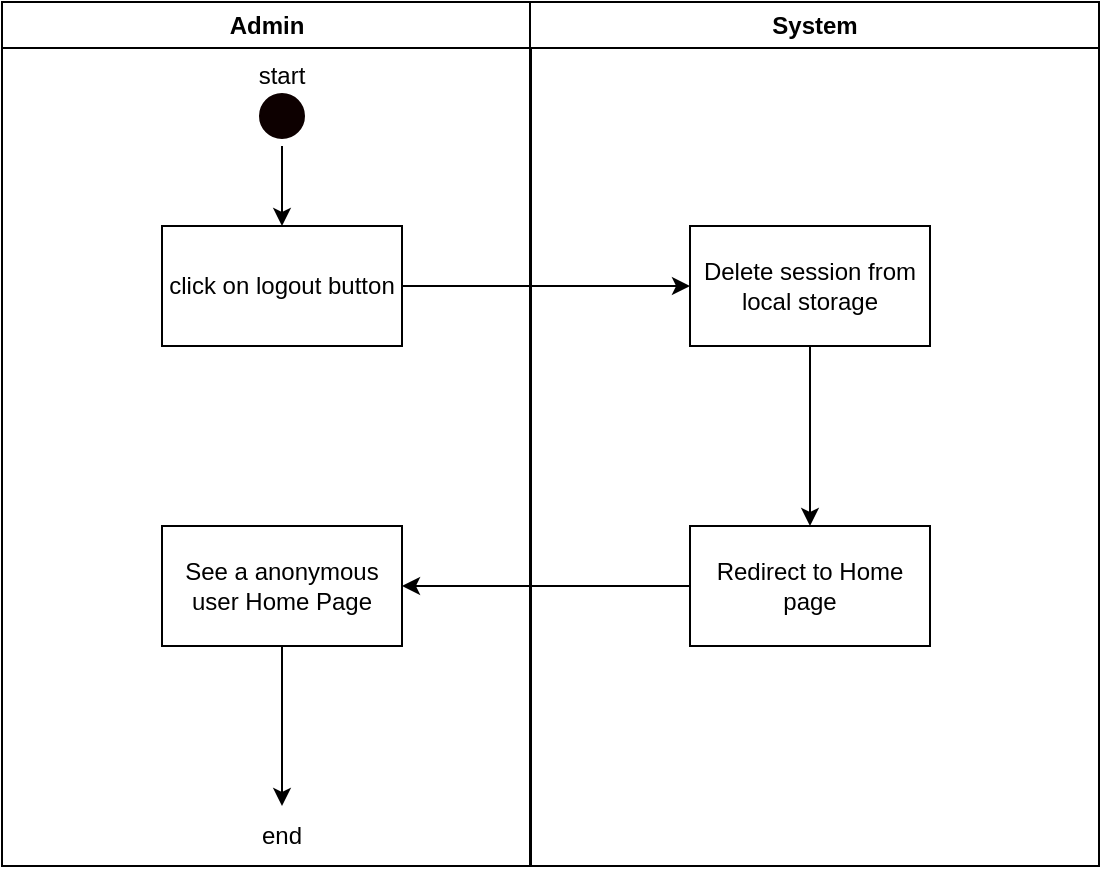 <mxfile version="21.5.2" type="google">
  <diagram id="qrCyAIRhR4BJd1h1uZ6k" name="Page-1">
    <mxGraphModel grid="1" page="1" gridSize="10" guides="1" tooltips="1" connect="1" arrows="1" fold="1" pageScale="1" pageWidth="827" pageHeight="1169" math="0" shadow="0">
      <root>
        <mxCell id="0" />
        <mxCell id="1" parent="0" />
        <mxCell id="P2lnB0P7pd4Jgcpk6QyW-1" value="Admin" style="swimlane;whiteSpace=wrap" vertex="1" parent="1">
          <mxGeometry x="180" y="128" width="264.5" height="432" as="geometry" />
        </mxCell>
        <mxCell id="P2lnB0P7pd4Jgcpk6QyW-2" value="" style="edgeStyle=orthogonalEdgeStyle;rounded=0;orthogonalLoop=1;jettySize=auto;html=1;" edge="1" parent="P2lnB0P7pd4Jgcpk6QyW-1" source="P2lnB0P7pd4Jgcpk6QyW-3" target="P2lnB0P7pd4Jgcpk6QyW-5">
          <mxGeometry relative="1" as="geometry" />
        </mxCell>
        <mxCell id="P2lnB0P7pd4Jgcpk6QyW-3" value="" style="ellipse;shape=startState;fillColor=#0D0000;strokeColor=#0D0000;" vertex="1" parent="P2lnB0P7pd4Jgcpk6QyW-1">
          <mxGeometry x="125" y="42" width="30" height="30" as="geometry" />
        </mxCell>
        <mxCell id="P2lnB0P7pd4Jgcpk6QyW-4" value="start" style="text;html=1;strokeColor=none;fillColor=none;align=center;verticalAlign=middle;whiteSpace=wrap;rounded=0;" vertex="1" parent="P2lnB0P7pd4Jgcpk6QyW-1">
          <mxGeometry x="110" y="22" width="60" height="30" as="geometry" />
        </mxCell>
        <mxCell id="P2lnB0P7pd4Jgcpk6QyW-5" value="click on logout button" style="rounded=0;whiteSpace=wrap;html=1;" vertex="1" parent="P2lnB0P7pd4Jgcpk6QyW-1">
          <mxGeometry x="80" y="112" width="120" height="60" as="geometry" />
        </mxCell>
        <mxCell id="J0WwrH_pzOH7KQloZqAp-4" style="edgeStyle=orthogonalEdgeStyle;rounded=0;orthogonalLoop=1;jettySize=auto;html=1;exitX=0.5;exitY=1;exitDx=0;exitDy=0;entryX=0.5;entryY=0;entryDx=0;entryDy=0;" edge="1" parent="P2lnB0P7pd4Jgcpk6QyW-1" source="P2lnB0P7pd4Jgcpk6QyW-17" target="P2lnB0P7pd4Jgcpk6QyW-9">
          <mxGeometry relative="1" as="geometry" />
        </mxCell>
        <mxCell id="P2lnB0P7pd4Jgcpk6QyW-17" value="See a anonymous user Home Page" style="rounded=0;whiteSpace=wrap;html=1;" vertex="1" parent="P2lnB0P7pd4Jgcpk6QyW-1">
          <mxGeometry x="80" y="262" width="120" height="60" as="geometry" />
        </mxCell>
        <mxCell id="P2lnB0P7pd4Jgcpk6QyW-9" value="end" style="text;html=1;strokeColor=none;fillColor=none;align=center;verticalAlign=middle;whiteSpace=wrap;rounded=0;" vertex="1" parent="P2lnB0P7pd4Jgcpk6QyW-1">
          <mxGeometry x="110" y="402" width="60" height="30" as="geometry" />
        </mxCell>
        <mxCell id="P2lnB0P7pd4Jgcpk6QyW-7" value="System" style="swimlane;whiteSpace=wrap" vertex="1" parent="1">
          <mxGeometry x="444" y="128" width="284.5" height="432" as="geometry" />
        </mxCell>
        <mxCell id="J0WwrH_pzOH7KQloZqAp-2" style="edgeStyle=orthogonalEdgeStyle;rounded=0;orthogonalLoop=1;jettySize=auto;html=1;exitX=0.5;exitY=1;exitDx=0;exitDy=0;entryX=0.5;entryY=0;entryDx=0;entryDy=0;" edge="1" parent="P2lnB0P7pd4Jgcpk6QyW-7" source="P2lnB0P7pd4Jgcpk6QyW-8" target="H0cVoDBk97RLHsVFpPbG-2">
          <mxGeometry relative="1" as="geometry" />
        </mxCell>
        <mxCell id="P2lnB0P7pd4Jgcpk6QyW-8" value="Delete session from local storage" style="rounded=0;whiteSpace=wrap;html=1;" vertex="1" parent="P2lnB0P7pd4Jgcpk6QyW-7">
          <mxGeometry x="80" y="112" width="120" height="60" as="geometry" />
        </mxCell>
        <mxCell id="H0cVoDBk97RLHsVFpPbG-2" value="Redirect to Home page" style="rounded=0;whiteSpace=wrap;html=1;" vertex="1" parent="P2lnB0P7pd4Jgcpk6QyW-7">
          <mxGeometry x="80" y="262" width="120" height="60" as="geometry" />
        </mxCell>
        <mxCell id="J0WwrH_pzOH7KQloZqAp-1" style="edgeStyle=orthogonalEdgeStyle;rounded=0;orthogonalLoop=1;jettySize=auto;html=1;exitX=1;exitY=0.5;exitDx=0;exitDy=0;entryX=0;entryY=0.5;entryDx=0;entryDy=0;" edge="1" parent="1" source="P2lnB0P7pd4Jgcpk6QyW-5" target="P2lnB0P7pd4Jgcpk6QyW-8">
          <mxGeometry relative="1" as="geometry" />
        </mxCell>
        <mxCell id="J0WwrH_pzOH7KQloZqAp-3" style="edgeStyle=orthogonalEdgeStyle;rounded=0;orthogonalLoop=1;jettySize=auto;html=1;exitX=0;exitY=0.5;exitDx=0;exitDy=0;entryX=1;entryY=0.5;entryDx=0;entryDy=0;" edge="1" parent="1" source="H0cVoDBk97RLHsVFpPbG-2" target="P2lnB0P7pd4Jgcpk6QyW-17">
          <mxGeometry relative="1" as="geometry" />
        </mxCell>
      </root>
    </mxGraphModel>
  </diagram>
</mxfile>
